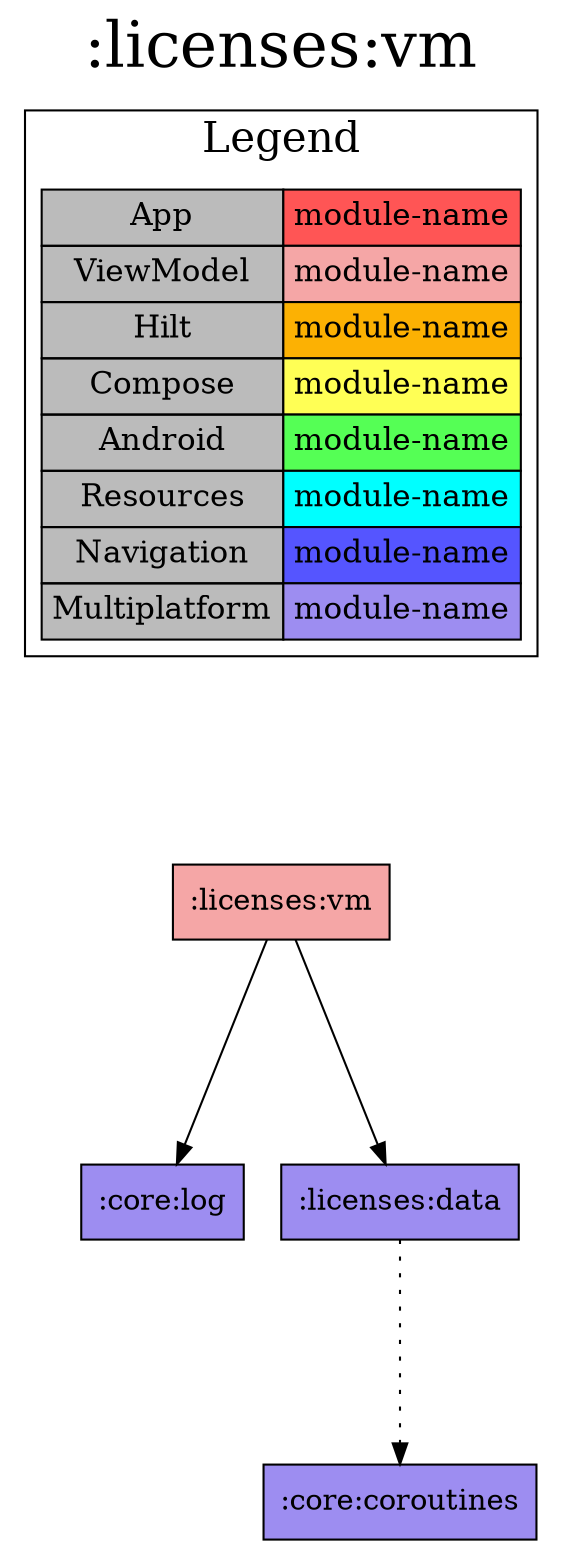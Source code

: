 digraph {
edge ["dir"="forward"]
graph ["dpi"="100","label"=":licenses:vm","labelloc"="t","fontsize"="30","ranksep"="1.5","rankdir"="TB"]
node ["style"="filled"]
":licenses:vm" ["fillcolor"="#F5A6A6","shape"="box"]
":core:log" ["fillcolor"="#9D8DF1","shape"="box"]
":licenses:data" ["fillcolor"="#9D8DF1","shape"="box"]
":core:coroutines" ["fillcolor"="#9D8DF1","shape"="box"]
{
edge ["dir"="none"]
graph ["rank"="same"]
}
":licenses:vm" -> ":core:log"
":licenses:vm" -> ":licenses:data"
":licenses:data" -> ":core:coroutines" ["style"="dotted"]
subgraph "cluster_legend" {
edge ["dir"="none"]
graph ["label"="Legend","fontsize"="20"]
"Legend" ["style"="filled","fillcolor"="#bbbbbb","shape"="none","margin"="0","fontsize"="15","label"=<
<TABLE BORDER="0" CELLBORDER="1" CELLSPACING="0" CELLPADDING="4">
<TR><TD>App</TD><TD BGCOLOR="#FF5555">module-name</TD></TR>
<TR><TD>ViewModel</TD><TD BGCOLOR="#F5A6A6">module-name</TD></TR>
<TR><TD>Hilt</TD><TD BGCOLOR="#FCB103">module-name</TD></TR>
<TR><TD>Compose</TD><TD BGCOLOR="#FFFF55">module-name</TD></TR>
<TR><TD>Android</TD><TD BGCOLOR="#55FF55">module-name</TD></TR>
<TR><TD>Resources</TD><TD BGCOLOR="#00FFFF">module-name</TD></TR>
<TR><TD>Navigation</TD><TD BGCOLOR="#5555FF">module-name</TD></TR>
<TR><TD>Multiplatform</TD><TD BGCOLOR="#9D8DF1">module-name</TD></TR>
</TABLE>
>]
} -> ":licenses:vm" ["style"="invis"]
}